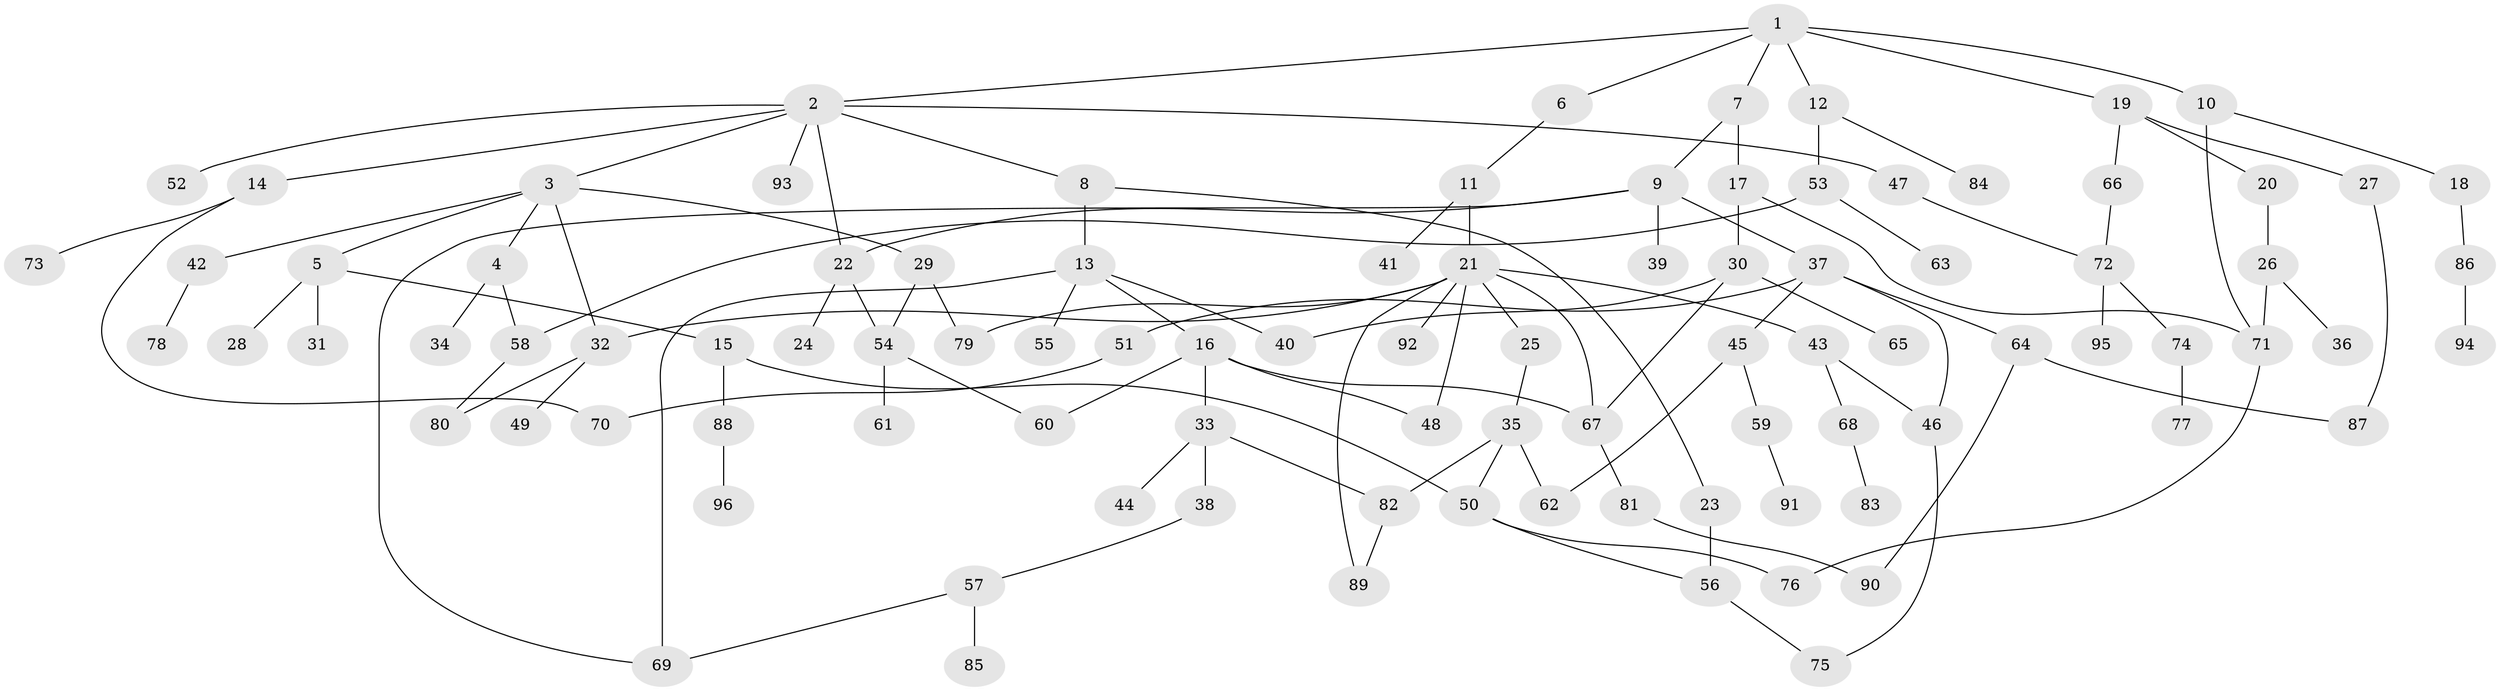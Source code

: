 // Generated by graph-tools (version 1.1) at 2025/01/03/09/25 03:01:03]
// undirected, 96 vertices, 122 edges
graph export_dot {
graph [start="1"]
  node [color=gray90,style=filled];
  1;
  2;
  3;
  4;
  5;
  6;
  7;
  8;
  9;
  10;
  11;
  12;
  13;
  14;
  15;
  16;
  17;
  18;
  19;
  20;
  21;
  22;
  23;
  24;
  25;
  26;
  27;
  28;
  29;
  30;
  31;
  32;
  33;
  34;
  35;
  36;
  37;
  38;
  39;
  40;
  41;
  42;
  43;
  44;
  45;
  46;
  47;
  48;
  49;
  50;
  51;
  52;
  53;
  54;
  55;
  56;
  57;
  58;
  59;
  60;
  61;
  62;
  63;
  64;
  65;
  66;
  67;
  68;
  69;
  70;
  71;
  72;
  73;
  74;
  75;
  76;
  77;
  78;
  79;
  80;
  81;
  82;
  83;
  84;
  85;
  86;
  87;
  88;
  89;
  90;
  91;
  92;
  93;
  94;
  95;
  96;
  1 -- 2;
  1 -- 6;
  1 -- 7;
  1 -- 10;
  1 -- 12;
  1 -- 19;
  2 -- 3;
  2 -- 8;
  2 -- 14;
  2 -- 22;
  2 -- 47;
  2 -- 52;
  2 -- 93;
  3 -- 4;
  3 -- 5;
  3 -- 29;
  3 -- 32;
  3 -- 42;
  4 -- 34;
  4 -- 58;
  5 -- 15;
  5 -- 28;
  5 -- 31;
  6 -- 11;
  7 -- 9;
  7 -- 17;
  8 -- 13;
  8 -- 23;
  9 -- 37;
  9 -- 39;
  9 -- 69;
  9 -- 22;
  10 -- 18;
  10 -- 71;
  11 -- 21;
  11 -- 41;
  12 -- 53;
  12 -- 84;
  13 -- 16;
  13 -- 55;
  13 -- 69;
  13 -- 40;
  14 -- 70;
  14 -- 73;
  15 -- 50;
  15 -- 88;
  16 -- 33;
  16 -- 48;
  16 -- 67;
  16 -- 60;
  17 -- 30;
  17 -- 71;
  18 -- 86;
  19 -- 20;
  19 -- 27;
  19 -- 66;
  20 -- 26;
  21 -- 25;
  21 -- 43;
  21 -- 48;
  21 -- 79;
  21 -- 89;
  21 -- 92;
  21 -- 67;
  21 -- 32;
  22 -- 24;
  22 -- 54;
  23 -- 56;
  25 -- 35;
  26 -- 36;
  26 -- 71;
  27 -- 87;
  29 -- 54;
  29 -- 79;
  30 -- 40;
  30 -- 65;
  30 -- 67;
  32 -- 49;
  32 -- 80;
  33 -- 38;
  33 -- 44;
  33 -- 82;
  35 -- 62;
  35 -- 82;
  35 -- 50;
  37 -- 45;
  37 -- 46;
  37 -- 51;
  37 -- 64;
  38 -- 57;
  42 -- 78;
  43 -- 68;
  43 -- 46;
  45 -- 59;
  45 -- 62;
  46 -- 75;
  47 -- 72;
  50 -- 56;
  50 -- 76;
  51 -- 70;
  53 -- 63;
  53 -- 58;
  54 -- 60;
  54 -- 61;
  56 -- 75;
  57 -- 85;
  57 -- 69;
  58 -- 80;
  59 -- 91;
  64 -- 90;
  64 -- 87;
  66 -- 72;
  67 -- 81;
  68 -- 83;
  71 -- 76;
  72 -- 74;
  72 -- 95;
  74 -- 77;
  81 -- 90;
  82 -- 89;
  86 -- 94;
  88 -- 96;
}
